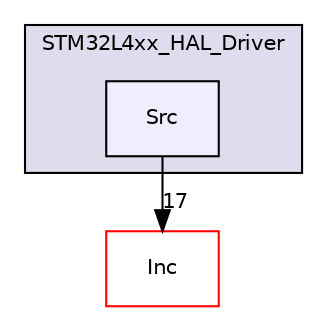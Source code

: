 digraph "Drivers/STM32L4xx_HAL_Driver/Src" {
  compound=true
  node [ fontsize="10", fontname="Helvetica"];
  edge [ labelfontsize="10", labelfontname="Helvetica"];
  subgraph clusterdir_8a47de0d9a7b537f24e8ff521c06cbd3 {
    graph [ bgcolor="#ddddee", pencolor="black", label="STM32L4xx_HAL_Driver" fontname="Helvetica", fontsize="10", URL="dir_8a47de0d9a7b537f24e8ff521c06cbd3.html"]
  dir_a76b8917def16580b7edf0e155f87277 [shape=box, label="Src", style="filled", fillcolor="#eeeeff", pencolor="black", URL="dir_a76b8917def16580b7edf0e155f87277.html"];
  }
  dir_79464964bc38874f394d0a750525cdb3 [shape=box label="Inc" fillcolor="white" style="filled" color="red" URL="dir_79464964bc38874f394d0a750525cdb3.html"];
  dir_a76b8917def16580b7edf0e155f87277->dir_79464964bc38874f394d0a750525cdb3 [headlabel="17", labeldistance=1.5 headhref="dir_000020_000018.html"];
}
